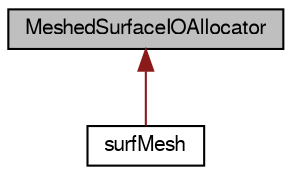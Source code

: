 digraph "MeshedSurfaceIOAllocator"
{
  bgcolor="transparent";
  edge [fontname="FreeSans",fontsize="10",labelfontname="FreeSans",labelfontsize="10"];
  node [fontname="FreeSans",fontsize="10",shape=record];
  Node0 [label="MeshedSurfaceIOAllocator",height=0.2,width=0.4,color="black", fillcolor="grey75", style="filled", fontcolor="black"];
  Node0 -> Node1 [dir="back",color="firebrick4",fontsize="10",style="solid",fontname="FreeSans"];
  Node1 [label="surfMesh",height=0.2,width=0.4,color="black",URL="$a29702.html",tooltip="A surface mesh consisting of general polygon faces. "];
}
